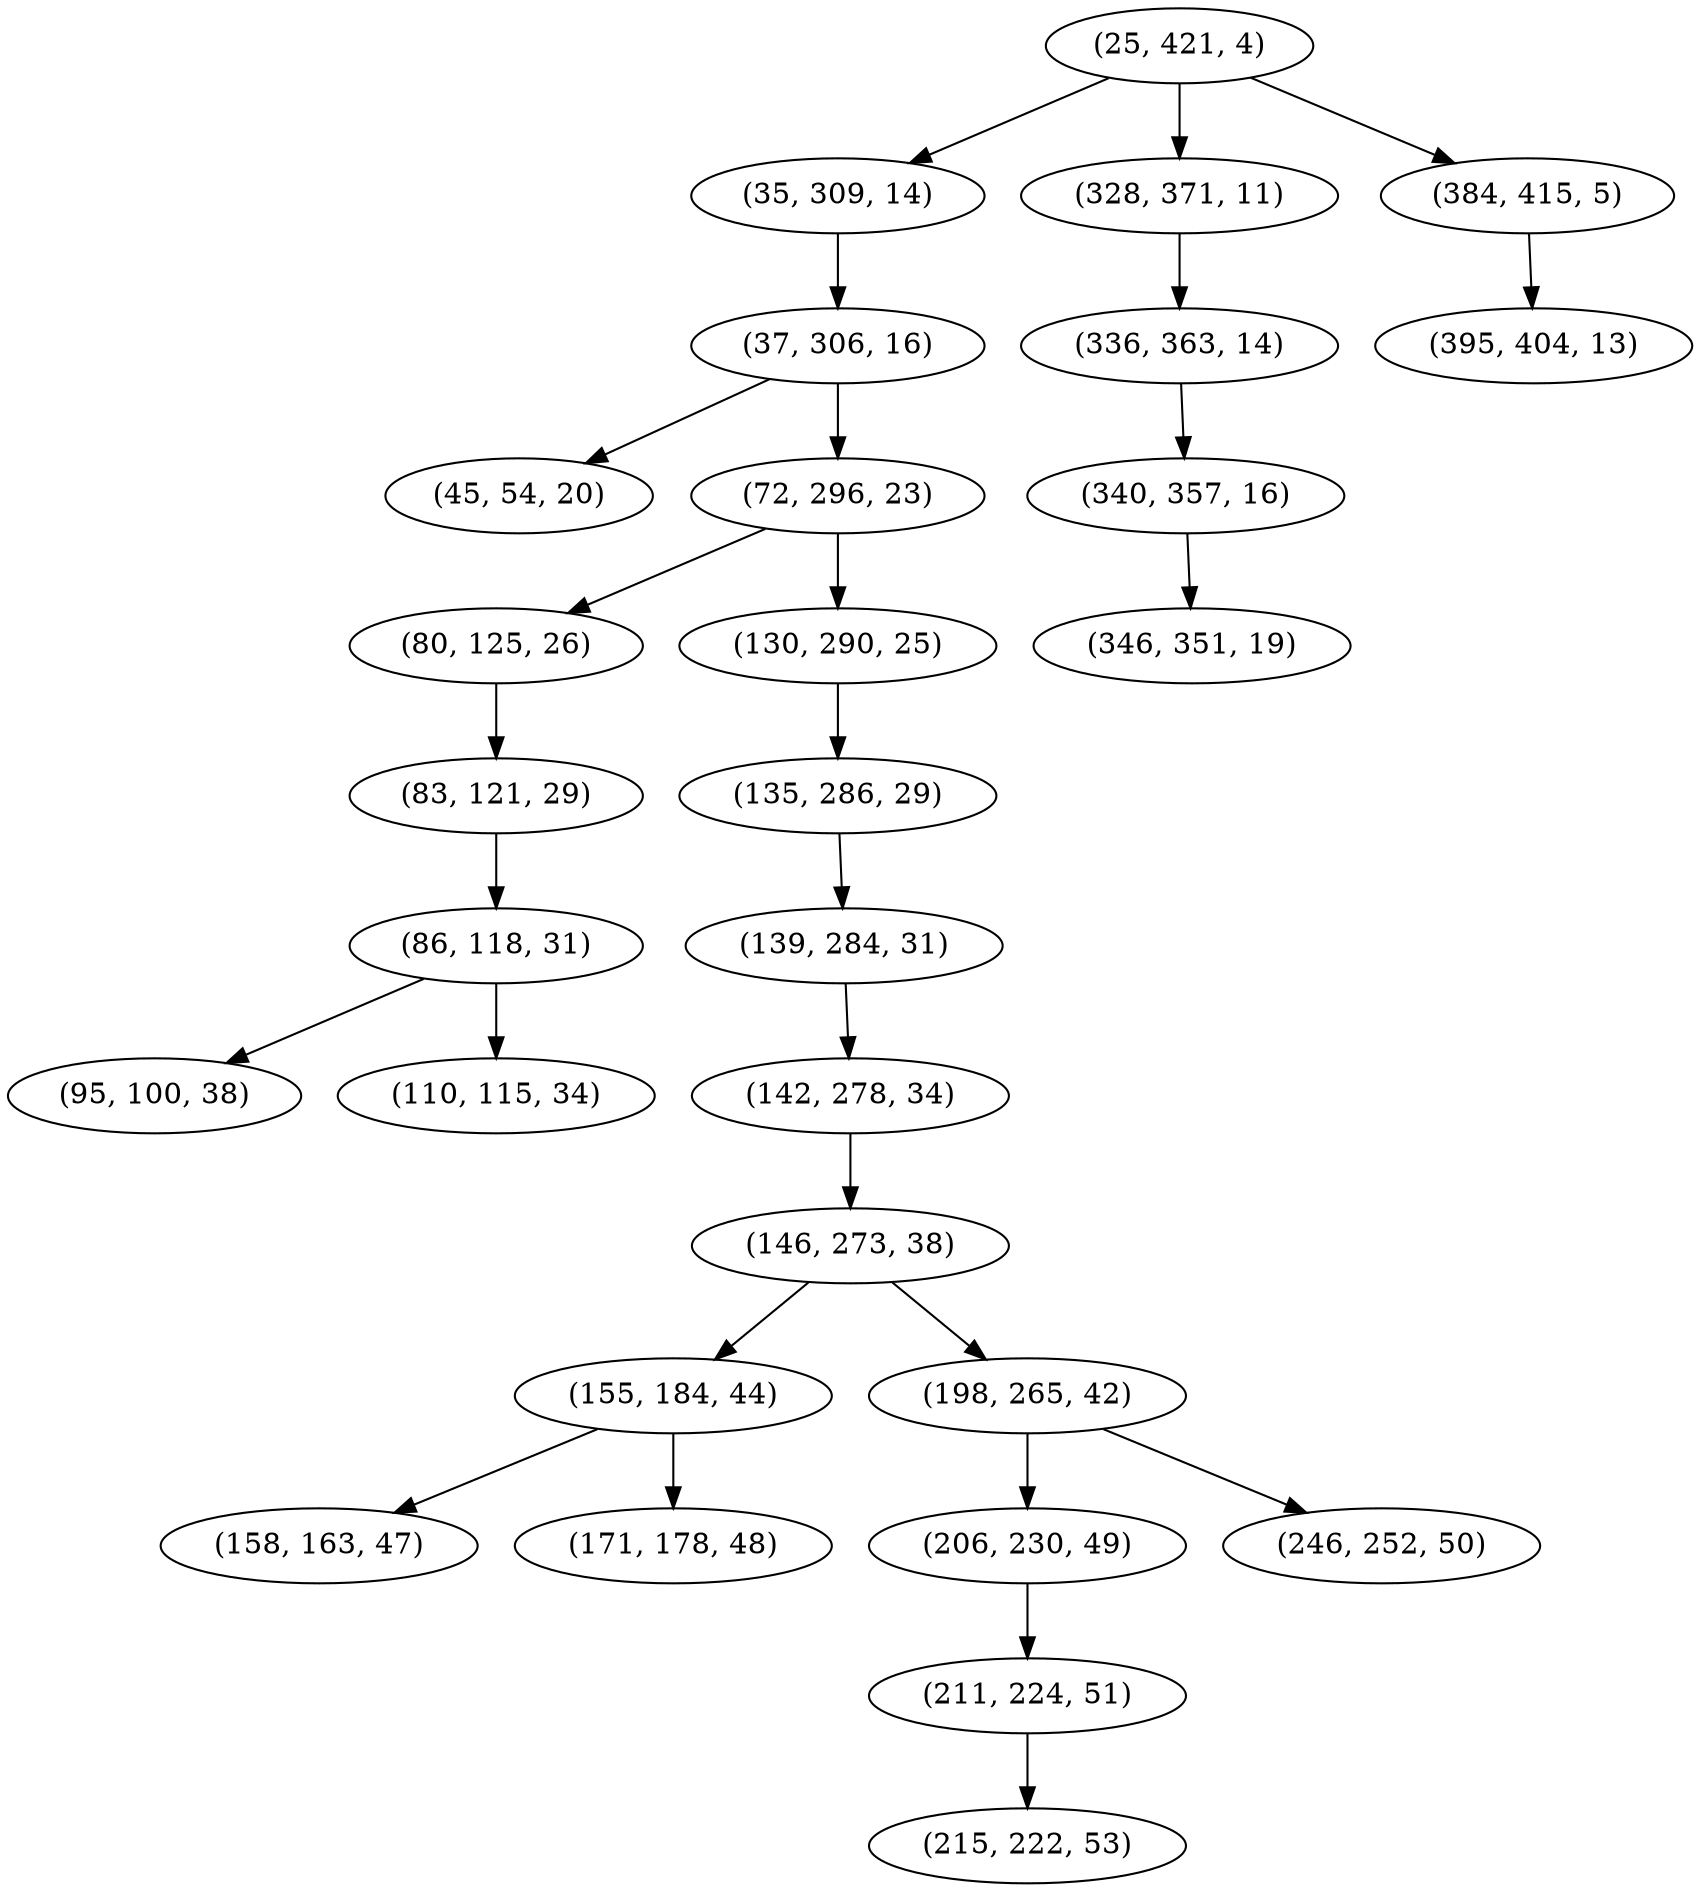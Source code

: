 digraph tree {
    "(25, 421, 4)";
    "(35, 309, 14)";
    "(37, 306, 16)";
    "(45, 54, 20)";
    "(72, 296, 23)";
    "(80, 125, 26)";
    "(83, 121, 29)";
    "(86, 118, 31)";
    "(95, 100, 38)";
    "(110, 115, 34)";
    "(130, 290, 25)";
    "(135, 286, 29)";
    "(139, 284, 31)";
    "(142, 278, 34)";
    "(146, 273, 38)";
    "(155, 184, 44)";
    "(158, 163, 47)";
    "(171, 178, 48)";
    "(198, 265, 42)";
    "(206, 230, 49)";
    "(211, 224, 51)";
    "(215, 222, 53)";
    "(246, 252, 50)";
    "(328, 371, 11)";
    "(336, 363, 14)";
    "(340, 357, 16)";
    "(346, 351, 19)";
    "(384, 415, 5)";
    "(395, 404, 13)";
    "(25, 421, 4)" -> "(35, 309, 14)";
    "(25, 421, 4)" -> "(328, 371, 11)";
    "(25, 421, 4)" -> "(384, 415, 5)";
    "(35, 309, 14)" -> "(37, 306, 16)";
    "(37, 306, 16)" -> "(45, 54, 20)";
    "(37, 306, 16)" -> "(72, 296, 23)";
    "(72, 296, 23)" -> "(80, 125, 26)";
    "(72, 296, 23)" -> "(130, 290, 25)";
    "(80, 125, 26)" -> "(83, 121, 29)";
    "(83, 121, 29)" -> "(86, 118, 31)";
    "(86, 118, 31)" -> "(95, 100, 38)";
    "(86, 118, 31)" -> "(110, 115, 34)";
    "(130, 290, 25)" -> "(135, 286, 29)";
    "(135, 286, 29)" -> "(139, 284, 31)";
    "(139, 284, 31)" -> "(142, 278, 34)";
    "(142, 278, 34)" -> "(146, 273, 38)";
    "(146, 273, 38)" -> "(155, 184, 44)";
    "(146, 273, 38)" -> "(198, 265, 42)";
    "(155, 184, 44)" -> "(158, 163, 47)";
    "(155, 184, 44)" -> "(171, 178, 48)";
    "(198, 265, 42)" -> "(206, 230, 49)";
    "(198, 265, 42)" -> "(246, 252, 50)";
    "(206, 230, 49)" -> "(211, 224, 51)";
    "(211, 224, 51)" -> "(215, 222, 53)";
    "(328, 371, 11)" -> "(336, 363, 14)";
    "(336, 363, 14)" -> "(340, 357, 16)";
    "(340, 357, 16)" -> "(346, 351, 19)";
    "(384, 415, 5)" -> "(395, 404, 13)";
}

